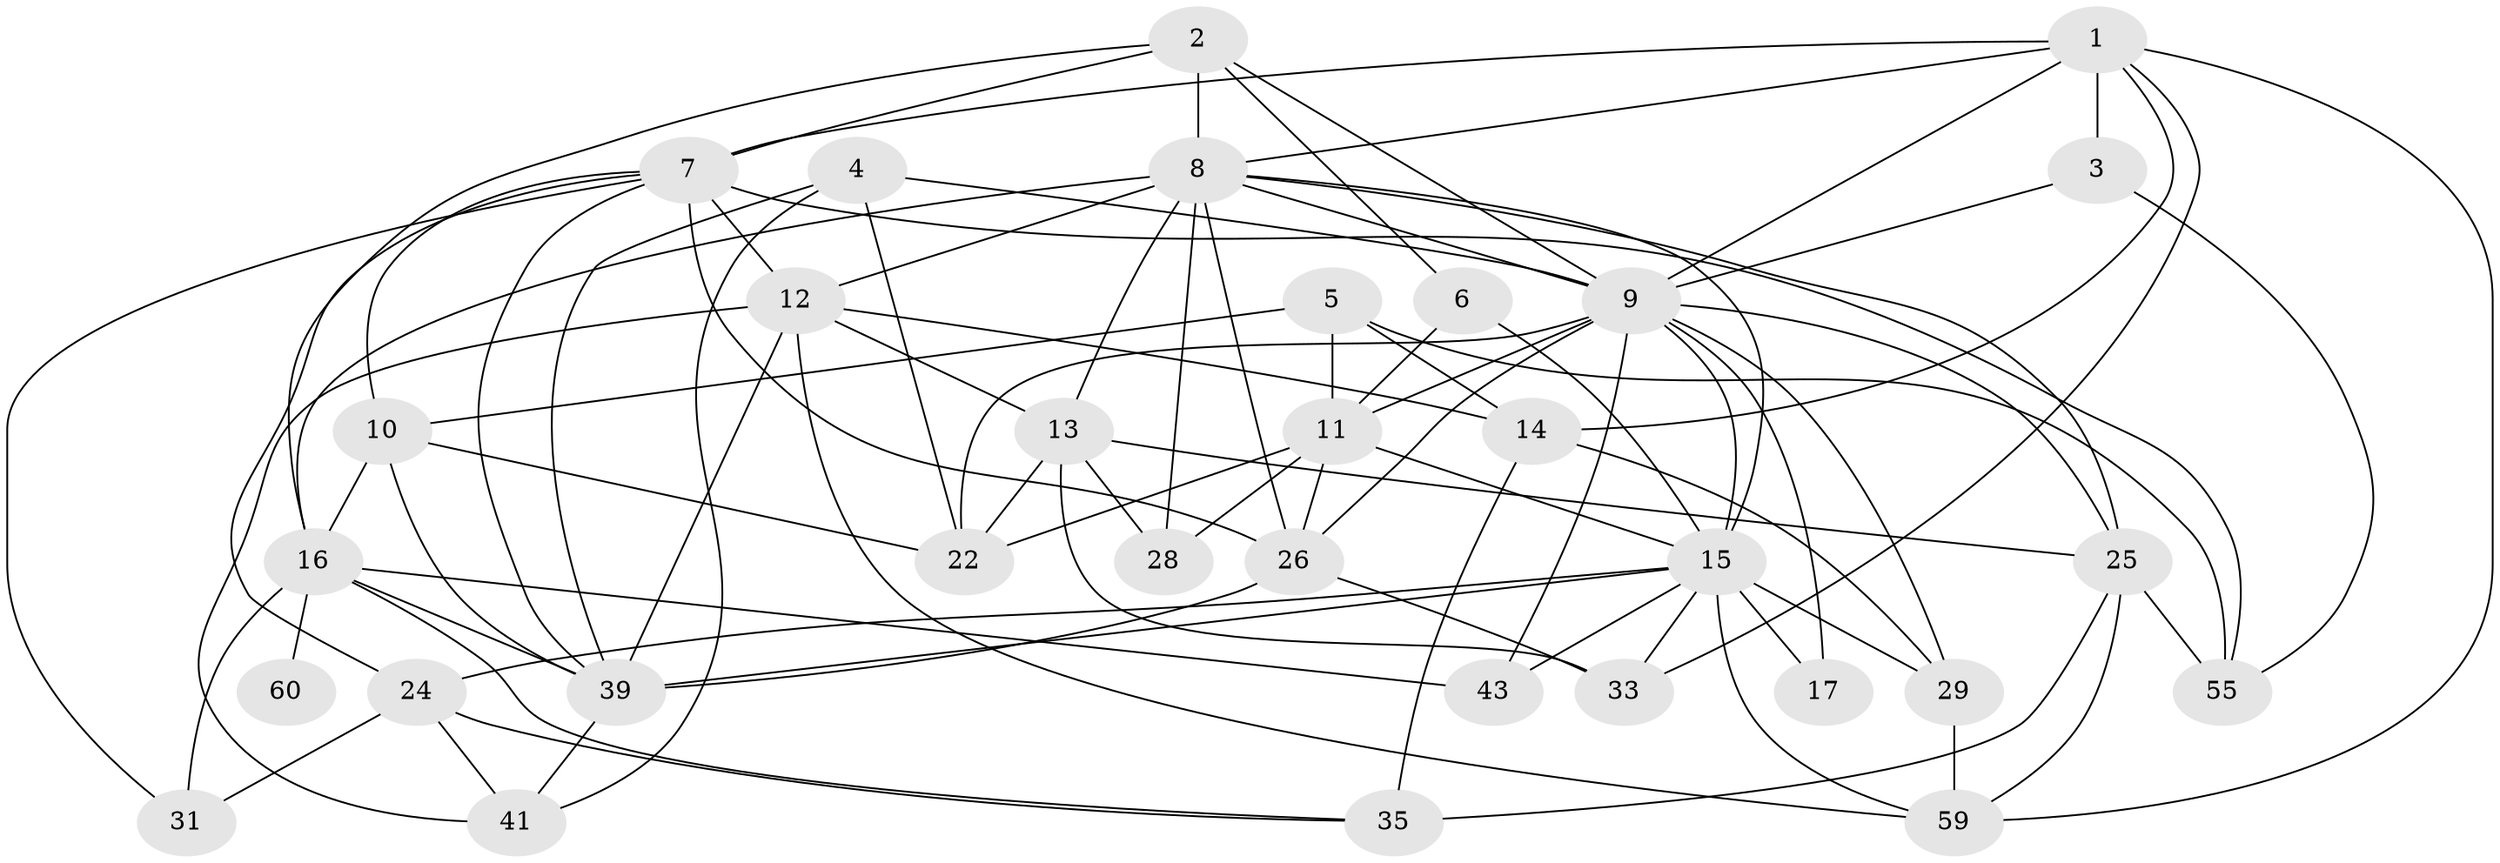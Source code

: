 // original degree distribution, {6: 0.046875, 5: 0.25, 2: 0.125, 4: 0.296875, 3: 0.234375, 7: 0.046875}
// Generated by graph-tools (version 1.1) at 2025/15/03/09/25 04:15:00]
// undirected, 32 vertices, 87 edges
graph export_dot {
graph [start="1"]
  node [color=gray90,style=filled];
  1 [super="+48"];
  2;
  3 [super="+44"];
  4;
  5 [super="+58"];
  6;
  7 [super="+49+40"];
  8 [super="+32"];
  9 [super="+27+61"];
  10 [super="+50"];
  11 [super="+18+47+19"];
  12 [super="+38+20"];
  13 [super="+23"];
  14;
  15 [super="+30+46"];
  16 [super="+64+21"];
  17;
  22;
  24 [super="+53"];
  25 [super="+37"];
  26 [super="+63"];
  28;
  29;
  31;
  33;
  35;
  39 [super="+51"];
  41 [super="+45"];
  43;
  55;
  59;
  60;
  1 -- 14;
  1 -- 59;
  1 -- 9;
  1 -- 8;
  1 -- 33;
  1 -- 7;
  1 -- 3;
  2 -- 6;
  2 -- 16;
  2 -- 9;
  2 -- 7;
  2 -- 8;
  3 -- 9;
  3 -- 55;
  4 -- 22;
  4 -- 39;
  4 -- 9;
  4 -- 41;
  5 -- 11;
  5 -- 10;
  5 -- 14;
  5 -- 55;
  6 -- 11;
  6 -- 15;
  7 -- 10;
  7 -- 26;
  7 -- 24;
  7 -- 55;
  7 -- 31;
  7 -- 12;
  7 -- 39;
  8 -- 9;
  8 -- 26;
  8 -- 28;
  8 -- 16 [weight=2];
  8 -- 12;
  8 -- 13;
  8 -- 25;
  8 -- 15;
  9 -- 29;
  9 -- 22;
  9 -- 17;
  9 -- 11;
  9 -- 43;
  9 -- 25;
  9 -- 15;
  9 -- 26;
  10 -- 16 [weight=2];
  10 -- 22;
  10 -- 39;
  11 -- 22;
  11 -- 26 [weight=2];
  11 -- 28;
  11 -- 15;
  12 -- 14 [weight=2];
  12 -- 41;
  12 -- 59;
  12 -- 39;
  12 -- 13;
  13 -- 25;
  13 -- 22;
  13 -- 33;
  13 -- 28;
  14 -- 35;
  14 -- 29;
  15 -- 39;
  15 -- 24;
  15 -- 43;
  15 -- 29;
  15 -- 17;
  15 -- 59;
  15 -- 33;
  16 -- 60 [weight=2];
  16 -- 35;
  16 -- 43;
  16 -- 31;
  16 -- 39;
  24 -- 35;
  24 -- 31;
  24 -- 41;
  25 -- 35 [weight=2];
  25 -- 55 [weight=2];
  25 -- 59;
  26 -- 33;
  26 -- 39;
  29 -- 59;
  39 -- 41;
}
